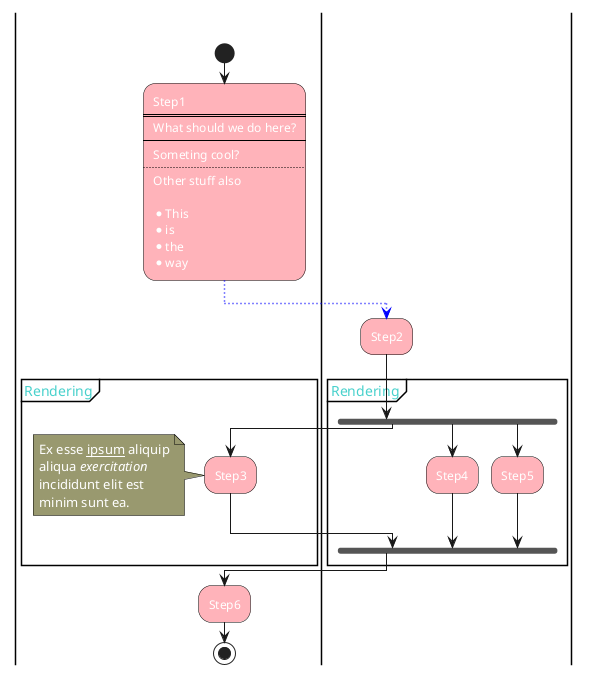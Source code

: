 @startuml

skinparam ActivityBackgroundColor #ffb3ba
'#bae1ff
skinparam ActivityBorderColor Black
skinparam NoteBackgroundColor #99996f
'#ffffba
skinparam NoteBorderColor Black
skinparam DefaultFontColor #891d90x
skinparam PartitionFontColor MediumTurquoise

|Me|
start
:Step1
====
What should we do here?
----
Someting cool?
....
Other stuff also

* This
* is
* the
* way;

-[#blue,dotted]-> hello;

|You|
:Step2;

-> hello;

partition Rendering {
    fork
        |Me|
        :Step3;

        -> hello;

        note
        Ex esse __ipsum__ aliquip
        aliqua //exercitation//
        incididunt elit est
        minim sunt ea.
        endnote
    fork again
        |You|
        :Step4;

        -> hello;

    fork again
        :Step5;

        -> hello;

    endfork
}
|Me|
:Step6;

stop


@enduml